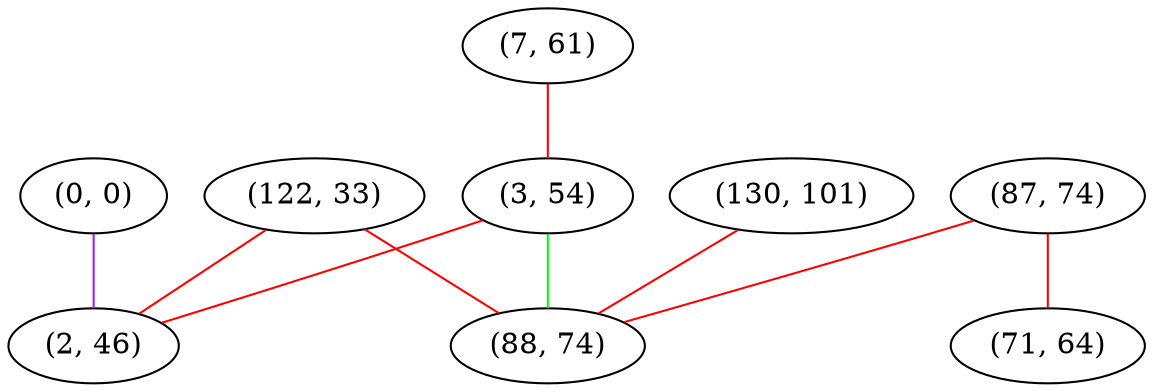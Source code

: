 graph "" {
"(7, 61)";
"(3, 54)";
"(87, 74)";
"(122, 33)";
"(0, 0)";
"(71, 64)";
"(130, 101)";
"(2, 46)";
"(88, 74)";
"(7, 61)" -- "(3, 54)"  [color=red, key=0, weight=1];
"(3, 54)" -- "(88, 74)"  [color=green, key=0, weight=2];
"(3, 54)" -- "(2, 46)"  [color=red, key=0, weight=1];
"(87, 74)" -- "(71, 64)"  [color=red, key=0, weight=1];
"(87, 74)" -- "(88, 74)"  [color=red, key=0, weight=1];
"(122, 33)" -- "(2, 46)"  [color=red, key=0, weight=1];
"(122, 33)" -- "(88, 74)"  [color=red, key=0, weight=1];
"(0, 0)" -- "(2, 46)"  [color=purple, key=0, weight=4];
"(130, 101)" -- "(88, 74)"  [color=red, key=0, weight=1];
}
